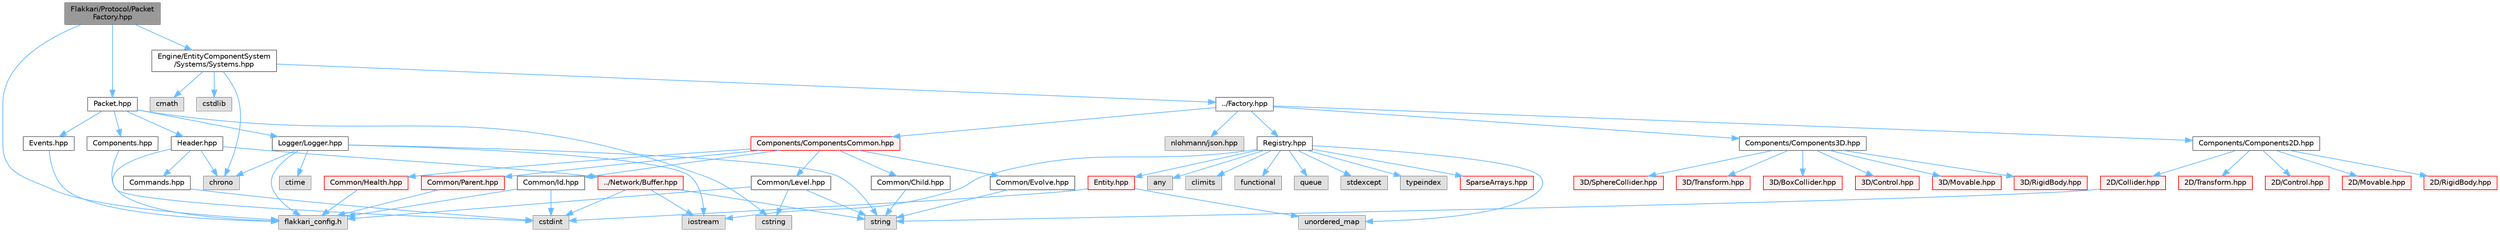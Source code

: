 digraph "Flakkari/Protocol/PacketFactory.hpp"
{
 // LATEX_PDF_SIZE
  bgcolor="transparent";
  edge [fontname=Helvetica,fontsize=10,labelfontname=Helvetica,labelfontsize=10];
  node [fontname=Helvetica,fontsize=10,shape=box,height=0.2,width=0.4];
  Node1 [id="Node000001",label="Flakkari/Protocol/Packet\lFactory.hpp",height=0.2,width=0.4,color="gray40", fillcolor="grey60", style="filled", fontcolor="black",tooltip=" "];
  Node1 -> Node2 [id="edge1_Node000001_Node000002",color="steelblue1",style="solid",tooltip=" "];
  Node2 [id="Node000002",label="flakkari_config.h",height=0.2,width=0.4,color="grey60", fillcolor="#E0E0E0", style="filled",tooltip=" "];
  Node1 -> Node3 [id="edge2_Node000001_Node000003",color="steelblue1",style="solid",tooltip=" "];
  Node3 [id="Node000003",label="Engine/EntityComponentSystem\l/Systems/Systems.hpp",height=0.2,width=0.4,color="grey40", fillcolor="white", style="filled",URL="$d8/d3d/Systems_8hpp.html",tooltip=" "];
  Node3 -> Node4 [id="edge3_Node000003_Node000004",color="steelblue1",style="solid",tooltip=" "];
  Node4 [id="Node000004",label="../Factory.hpp",height=0.2,width=0.4,color="grey40", fillcolor="white", style="filled",URL="$d5/d03/Factory_8hpp.html",tooltip=" "];
  Node4 -> Node5 [id="edge4_Node000004_Node000005",color="steelblue1",style="solid",tooltip=" "];
  Node5 [id="Node000005",label="nlohmann/json.hpp",height=0.2,width=0.4,color="grey60", fillcolor="#E0E0E0", style="filled",tooltip=" "];
  Node4 -> Node6 [id="edge5_Node000004_Node000006",color="steelblue1",style="solid",tooltip=" "];
  Node6 [id="Node000006",label="Registry.hpp",height=0.2,width=0.4,color="grey40", fillcolor="white", style="filled",URL="$db/dd1/Registry_8hpp.html",tooltip=" "];
  Node6 -> Node7 [id="edge6_Node000006_Node000007",color="steelblue1",style="solid",tooltip=" "];
  Node7 [id="Node000007",label="Entity.hpp",height=0.2,width=0.4,color="red", fillcolor="#FFF0F0", style="filled",URL="$de/da6/Entity_8hpp.html",tooltip=" "];
  Node7 -> Node9 [id="edge7_Node000007_Node000009",color="steelblue1",style="solid",tooltip=" "];
  Node9 [id="Node000009",label="cstdint",height=0.2,width=0.4,color="grey60", fillcolor="#E0E0E0", style="filled",tooltip=" "];
  Node7 -> Node10 [id="edge8_Node000007_Node000010",color="steelblue1",style="solid",tooltip=" "];
  Node10 [id="Node000010",label="unordered_map",height=0.2,width=0.4,color="grey60", fillcolor="#E0E0E0", style="filled",tooltip=" "];
  Node6 -> Node11 [id="edge9_Node000006_Node000011",color="steelblue1",style="solid",tooltip=" "];
  Node11 [id="Node000011",label="SparseArrays.hpp",height=0.2,width=0.4,color="red", fillcolor="#FFF0F0", style="filled",URL="$df/db3/SparseArrays_8hpp.html",tooltip=" "];
  Node6 -> Node16 [id="edge10_Node000006_Node000016",color="steelblue1",style="solid",tooltip=" "];
  Node16 [id="Node000016",label="any",height=0.2,width=0.4,color="grey60", fillcolor="#E0E0E0", style="filled",tooltip=" "];
  Node6 -> Node17 [id="edge11_Node000006_Node000017",color="steelblue1",style="solid",tooltip=" "];
  Node17 [id="Node000017",label="climits",height=0.2,width=0.4,color="grey60", fillcolor="#E0E0E0", style="filled",tooltip=" "];
  Node6 -> Node18 [id="edge12_Node000006_Node000018",color="steelblue1",style="solid",tooltip=" "];
  Node18 [id="Node000018",label="functional",height=0.2,width=0.4,color="grey60", fillcolor="#E0E0E0", style="filled",tooltip=" "];
  Node6 -> Node19 [id="edge13_Node000006_Node000019",color="steelblue1",style="solid",tooltip=" "];
  Node19 [id="Node000019",label="iostream",height=0.2,width=0.4,color="grey60", fillcolor="#E0E0E0", style="filled",tooltip=" "];
  Node6 -> Node20 [id="edge14_Node000006_Node000020",color="steelblue1",style="solid",tooltip=" "];
  Node20 [id="Node000020",label="queue",height=0.2,width=0.4,color="grey60", fillcolor="#E0E0E0", style="filled",tooltip=" "];
  Node6 -> Node21 [id="edge15_Node000006_Node000021",color="steelblue1",style="solid",tooltip=" "];
  Node21 [id="Node000021",label="stdexcept",height=0.2,width=0.4,color="grey60", fillcolor="#E0E0E0", style="filled",tooltip=" "];
  Node6 -> Node22 [id="edge16_Node000006_Node000022",color="steelblue1",style="solid",tooltip=" "];
  Node22 [id="Node000022",label="typeindex",height=0.2,width=0.4,color="grey60", fillcolor="#E0E0E0", style="filled",tooltip=" "];
  Node6 -> Node10 [id="edge17_Node000006_Node000010",color="steelblue1",style="solid",tooltip=" "];
  Node4 -> Node23 [id="edge18_Node000004_Node000023",color="steelblue1",style="solid",tooltip=" "];
  Node23 [id="Node000023",label="Components/Components2D.hpp",height=0.2,width=0.4,color="grey40", fillcolor="white", style="filled",URL="$d0/d43/Components2D_8hpp.html",tooltip=" "];
  Node23 -> Node24 [id="edge19_Node000023_Node000024",color="steelblue1",style="solid",tooltip=" "];
  Node24 [id="Node000024",label="2D/Collider.hpp",height=0.2,width=0.4,color="red", fillcolor="#FFF0F0", style="filled",URL="$dd/d5f/Collider_8hpp.html",tooltip=" "];
  Node24 -> Node27 [id="edge20_Node000024_Node000027",color="steelblue1",style="solid",tooltip=" "];
  Node27 [id="Node000027",label="string",height=0.2,width=0.4,color="grey60", fillcolor="#E0E0E0", style="filled",tooltip=" "];
  Node23 -> Node28 [id="edge21_Node000023_Node000028",color="steelblue1",style="solid",tooltip=" "];
  Node28 [id="Node000028",label="2D/Control.hpp",height=0.2,width=0.4,color="red", fillcolor="#FFF0F0", style="filled",URL="$d5/d59/2D_2Control_8hpp.html",tooltip=" "];
  Node23 -> Node29 [id="edge22_Node000023_Node000029",color="steelblue1",style="solid",tooltip=" "];
  Node29 [id="Node000029",label="2D/Movable.hpp",height=0.2,width=0.4,color="red", fillcolor="#FFF0F0", style="filled",URL="$d6/d02/2D_2Movable_8hpp.html",tooltip=" "];
  Node23 -> Node30 [id="edge23_Node000023_Node000030",color="steelblue1",style="solid",tooltip=" "];
  Node30 [id="Node000030",label="2D/RigidBody.hpp",height=0.2,width=0.4,color="red", fillcolor="#FFF0F0", style="filled",URL="$d9/df7/2D_2RigidBody_8hpp.html",tooltip=" "];
  Node23 -> Node31 [id="edge24_Node000023_Node000031",color="steelblue1",style="solid",tooltip=" "];
  Node31 [id="Node000031",label="2D/Transform.hpp",height=0.2,width=0.4,color="red", fillcolor="#FFF0F0", style="filled",URL="$d2/db8/2D_2Transform_8hpp.html",tooltip=" "];
  Node4 -> Node32 [id="edge25_Node000004_Node000032",color="steelblue1",style="solid",tooltip=" "];
  Node32 [id="Node000032",label="Components/Components3D.hpp",height=0.2,width=0.4,color="grey40", fillcolor="white", style="filled",URL="$df/d72/Components3D_8hpp.html",tooltip=" "];
  Node32 -> Node33 [id="edge26_Node000032_Node000033",color="steelblue1",style="solid",tooltip=" "];
  Node33 [id="Node000033",label="3D/BoxCollider.hpp",height=0.2,width=0.4,color="red", fillcolor="#FFF0F0", style="filled",URL="$d2/df3/BoxCollider_8hpp.html",tooltip=" "];
  Node32 -> Node34 [id="edge27_Node000032_Node000034",color="steelblue1",style="solid",tooltip=" "];
  Node34 [id="Node000034",label="3D/Control.hpp",height=0.2,width=0.4,color="red", fillcolor="#FFF0F0", style="filled",URL="$d2/d89/3D_2Control_8hpp.html",tooltip=" "];
  Node32 -> Node35 [id="edge28_Node000032_Node000035",color="steelblue1",style="solid",tooltip=" "];
  Node35 [id="Node000035",label="3D/Movable.hpp",height=0.2,width=0.4,color="red", fillcolor="#FFF0F0", style="filled",URL="$d6/d80/3D_2Movable_8hpp.html",tooltip=" "];
  Node32 -> Node36 [id="edge29_Node000032_Node000036",color="steelblue1",style="solid",tooltip=" "];
  Node36 [id="Node000036",label="3D/RigidBody.hpp",height=0.2,width=0.4,color="red", fillcolor="#FFF0F0", style="filled",URL="$d9/d45/3D_2RigidBody_8hpp.html",tooltip=" "];
  Node32 -> Node37 [id="edge30_Node000032_Node000037",color="steelblue1",style="solid",tooltip=" "];
  Node37 [id="Node000037",label="3D/SphereCollider.hpp",height=0.2,width=0.4,color="red", fillcolor="#FFF0F0", style="filled",URL="$d5/dd5/SphereCollider_8hpp.html",tooltip=" "];
  Node32 -> Node38 [id="edge31_Node000032_Node000038",color="steelblue1",style="solid",tooltip=" "];
  Node38 [id="Node000038",label="3D/Transform.hpp",height=0.2,width=0.4,color="red", fillcolor="#FFF0F0", style="filled",URL="$dc/d08/3D_2Transform_8hpp.html",tooltip=" "];
  Node4 -> Node39 [id="edge32_Node000004_Node000039",color="steelblue1",style="solid",tooltip=" "];
  Node39 [id="Node000039",label="Components/ComponentsCommon.hpp",height=0.2,width=0.4,color="red", fillcolor="#FFF0F0", style="filled",URL="$d1/d37/ComponentsCommon_8hpp.html",tooltip=" "];
  Node39 -> Node40 [id="edge33_Node000039_Node000040",color="steelblue1",style="solid",tooltip=" "];
  Node40 [id="Node000040",label="Common/Child.hpp",height=0.2,width=0.4,color="grey40", fillcolor="white", style="filled",URL="$d5/d4f/Child_8hpp.html",tooltip=" "];
  Node40 -> Node27 [id="edge34_Node000040_Node000027",color="steelblue1",style="solid",tooltip=" "];
  Node39 -> Node41 [id="edge35_Node000039_Node000041",color="steelblue1",style="solid",tooltip=" "];
  Node41 [id="Node000041",label="Common/Evolve.hpp",height=0.2,width=0.4,color="grey40", fillcolor="white", style="filled",URL="$de/dc0/Evolve_8hpp.html",tooltip=" "];
  Node41 -> Node27 [id="edge36_Node000041_Node000027",color="steelblue1",style="solid",tooltip=" "];
  Node39 -> Node42 [id="edge37_Node000039_Node000042",color="steelblue1",style="solid",tooltip=" "];
  Node42 [id="Node000042",label="Common/Health.hpp",height=0.2,width=0.4,color="red", fillcolor="#FFF0F0", style="filled",URL="$d6/d38/Health_8hpp.html",tooltip=" "];
  Node42 -> Node2 [id="edge38_Node000042_Node000002",color="steelblue1",style="solid",tooltip=" "];
  Node39 -> Node43 [id="edge39_Node000039_Node000043",color="steelblue1",style="solid",tooltip=" "];
  Node43 [id="Node000043",label="Common/Id.hpp",height=0.2,width=0.4,color="grey40", fillcolor="white", style="filled",URL="$d0/dbe/Id_8hpp.html",tooltip=" "];
  Node43 -> Node9 [id="edge40_Node000043_Node000009",color="steelblue1",style="solid",tooltip=" "];
  Node43 -> Node2 [id="edge41_Node000043_Node000002",color="steelblue1",style="solid",tooltip=" "];
  Node39 -> Node44 [id="edge42_Node000039_Node000044",color="steelblue1",style="solid",tooltip=" "];
  Node44 [id="Node000044",label="Common/Level.hpp",height=0.2,width=0.4,color="grey40", fillcolor="white", style="filled",URL="$da/d93/Level_8hpp.html",tooltip=" "];
  Node44 -> Node45 [id="edge43_Node000044_Node000045",color="steelblue1",style="solid",tooltip=" "];
  Node45 [id="Node000045",label="cstring",height=0.2,width=0.4,color="grey60", fillcolor="#E0E0E0", style="filled",tooltip=" "];
  Node44 -> Node27 [id="edge44_Node000044_Node000027",color="steelblue1",style="solid",tooltip=" "];
  Node44 -> Node2 [id="edge45_Node000044_Node000002",color="steelblue1",style="solid",tooltip=" "];
  Node39 -> Node46 [id="edge46_Node000039_Node000046",color="steelblue1",style="solid",tooltip=" "];
  Node46 [id="Node000046",label="Common/Parent.hpp",height=0.2,width=0.4,color="red", fillcolor="#FFF0F0", style="filled",URL="$db/d14/Parent_8hpp.html",tooltip=" "];
  Node46 -> Node2 [id="edge47_Node000046_Node000002",color="steelblue1",style="solid",tooltip=" "];
  Node3 -> Node51 [id="edge48_Node000003_Node000051",color="steelblue1",style="solid",tooltip=" "];
  Node51 [id="Node000051",label="chrono",height=0.2,width=0.4,color="grey60", fillcolor="#E0E0E0", style="filled",tooltip=" "];
  Node3 -> Node26 [id="edge49_Node000003_Node000026",color="steelblue1",style="solid",tooltip=" "];
  Node26 [id="Node000026",label="cmath",height=0.2,width=0.4,color="grey60", fillcolor="#E0E0E0", style="filled",tooltip=" "];
  Node3 -> Node55 [id="edge50_Node000003_Node000055",color="steelblue1",style="solid",tooltip=" "];
  Node55 [id="Node000055",label="cstdlib",height=0.2,width=0.4,color="grey60", fillcolor="#E0E0E0", style="filled",tooltip=" "];
  Node1 -> Node56 [id="edge51_Node000001_Node000056",color="steelblue1",style="solid",tooltip=" "];
  Node56 [id="Node000056",label="Packet.hpp",height=0.2,width=0.4,color="grey40", fillcolor="white", style="filled",URL="$db/d1b/Packet_8hpp.html",tooltip=" "];
  Node56 -> Node57 [id="edge52_Node000056_Node000057",color="steelblue1",style="solid",tooltip=" "];
  Node57 [id="Node000057",label="Components.hpp",height=0.2,width=0.4,color="grey40", fillcolor="white", style="filled",URL="$d1/d3b/Components_8hpp.html",tooltip=" "];
  Node57 -> Node9 [id="edge53_Node000057_Node000009",color="steelblue1",style="solid",tooltip=" "];
  Node56 -> Node58 [id="edge54_Node000056_Node000058",color="steelblue1",style="solid",tooltip=" "];
  Node58 [id="Node000058",label="Events.hpp",height=0.2,width=0.4,color="grey40", fillcolor="white", style="filled",URL="$d0/d4e/Events_8hpp.html",tooltip=" "];
  Node58 -> Node2 [id="edge55_Node000058_Node000002",color="steelblue1",style="solid",tooltip=" "];
  Node56 -> Node59 [id="edge56_Node000056_Node000059",color="steelblue1",style="solid",tooltip=" "];
  Node59 [id="Node000059",label="Header.hpp",height=0.2,width=0.4,color="grey40", fillcolor="white", style="filled",URL="$d4/d64/Header_8hpp.html",tooltip=" "];
  Node59 -> Node2 [id="edge57_Node000059_Node000002",color="steelblue1",style="solid",tooltip=" "];
  Node59 -> Node60 [id="edge58_Node000059_Node000060",color="steelblue1",style="solid",tooltip=" "];
  Node60 [id="Node000060",label="../Network/Buffer.hpp",height=0.2,width=0.4,color="red", fillcolor="#FFF0F0", style="filled",URL="$d8/d36/Buffer_8hpp.html",tooltip=" "];
  Node60 -> Node9 [id="edge59_Node000060_Node000009",color="steelblue1",style="solid",tooltip=" "];
  Node60 -> Node19 [id="edge60_Node000060_Node000019",color="steelblue1",style="solid",tooltip=" "];
  Node60 -> Node27 [id="edge61_Node000060_Node000027",color="steelblue1",style="solid",tooltip=" "];
  Node59 -> Node61 [id="edge62_Node000059_Node000061",color="steelblue1",style="solid",tooltip=" "];
  Node61 [id="Node000061",label="Commands.hpp",height=0.2,width=0.4,color="grey40", fillcolor="white", style="filled",URL="$dc/d4b/Commands_8hpp.html",tooltip=" "];
  Node61 -> Node9 [id="edge63_Node000061_Node000009",color="steelblue1",style="solid",tooltip=" "];
  Node59 -> Node51 [id="edge64_Node000059_Node000051",color="steelblue1",style="solid",tooltip=" "];
  Node56 -> Node62 [id="edge65_Node000056_Node000062",color="steelblue1",style="solid",tooltip=" "];
  Node62 [id="Node000062",label="Logger/Logger.hpp",height=0.2,width=0.4,color="grey40", fillcolor="white", style="filled",URL="$d9/d11/Logger_8hpp.html",tooltip=" "];
  Node62 -> Node2 [id="edge66_Node000062_Node000002",color="steelblue1",style="solid",tooltip=" "];
  Node62 -> Node51 [id="edge67_Node000062_Node000051",color="steelblue1",style="solid",tooltip=" "];
  Node62 -> Node63 [id="edge68_Node000062_Node000063",color="steelblue1",style="solid",tooltip=" "];
  Node63 [id="Node000063",label="ctime",height=0.2,width=0.4,color="grey60", fillcolor="#E0E0E0", style="filled",tooltip=" "];
  Node62 -> Node19 [id="edge69_Node000062_Node000019",color="steelblue1",style="solid",tooltip=" "];
  Node62 -> Node27 [id="edge70_Node000062_Node000027",color="steelblue1",style="solid",tooltip=" "];
  Node56 -> Node45 [id="edge71_Node000056_Node000045",color="steelblue1",style="solid",tooltip=" "];
}

